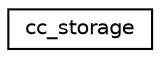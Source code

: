 digraph "Graphical Class Hierarchy"
{
 // LATEX_PDF_SIZE
  edge [fontname="Helvetica",fontsize="10",labelfontname="Helvetica",labelfontsize="10"];
  node [fontname="Helvetica",fontsize="10",shape=record];
  rankdir="LR";
  Node0 [label="cc_storage",height=0.2,width=0.4,color="black", fillcolor="white", style="filled",URL="$structcc__storage.html",tooltip="The structure for the thread local memory storage."];
}
